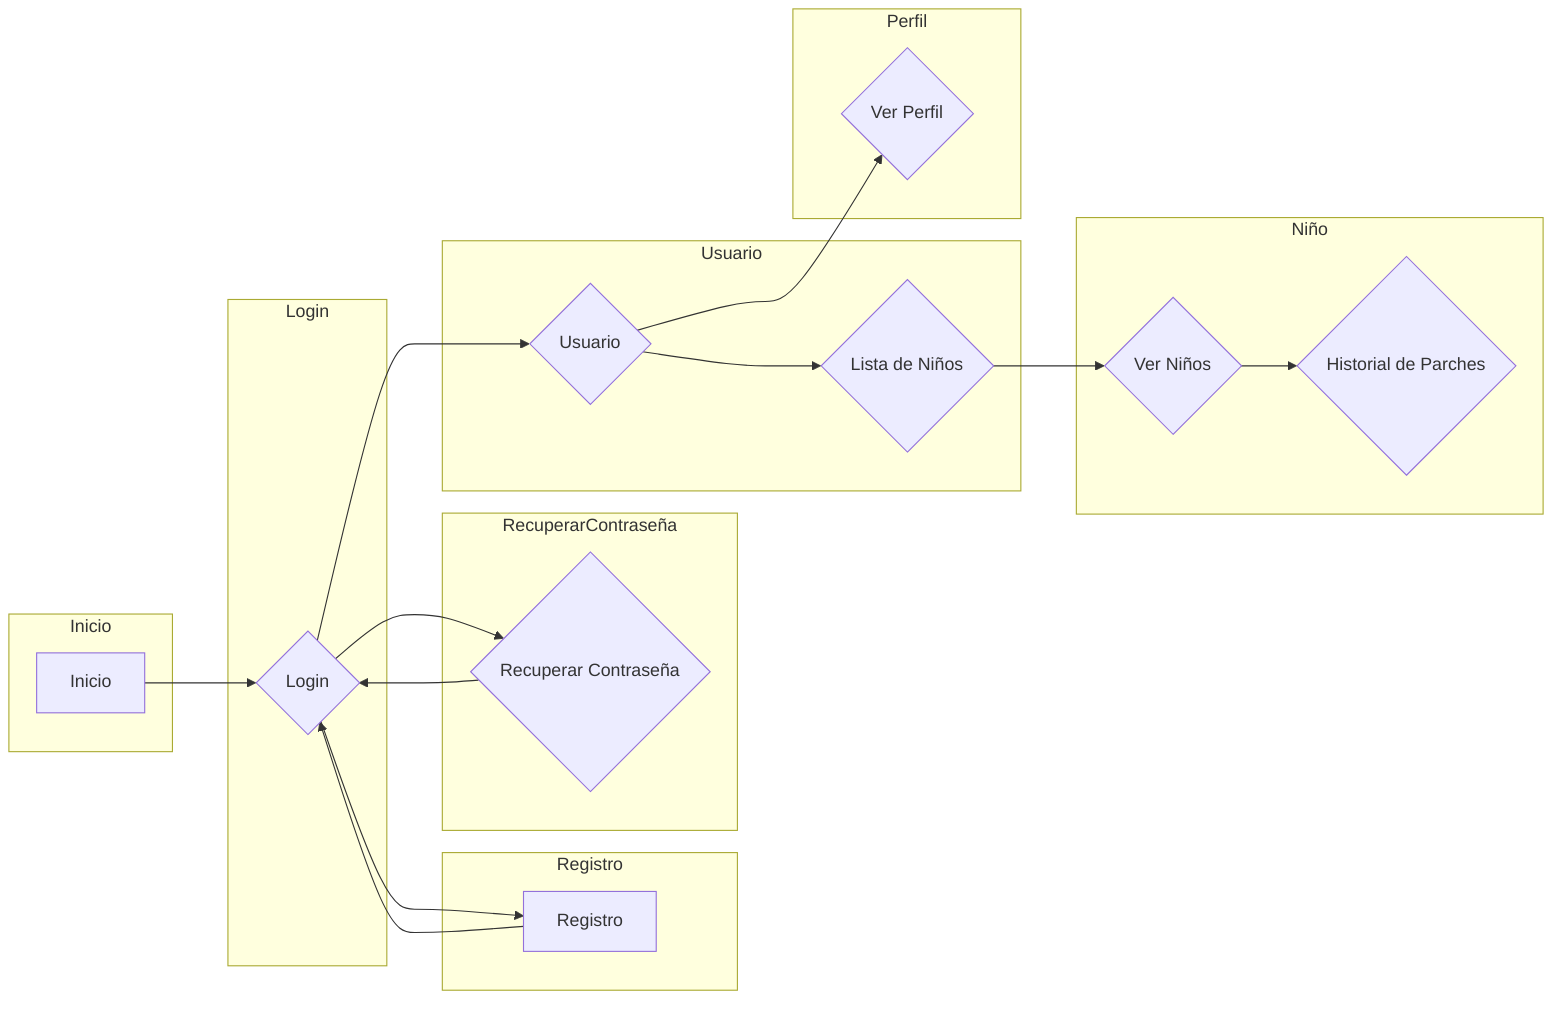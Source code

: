 graph LR
    subgraph Inicio
        A[Inicio]
    end
    subgraph Login
        B{Login}
    end
    subgraph Registro
        C[Registro]
    end
    subgraph RecuperarContraseña
        D{Recuperar Contraseña}
    end
    subgraph Usuario
        E{Usuario}
        I{Lista de Niños}
    end
    subgraph Perfil
        F{Ver Perfil}
    end
    subgraph Niño
        G{Ver Niños}
        H{Historial de Parches}
    end

    A --> B
    B --> C
    B --> D
    C --> B
    D --> B
    B --> E
    E --> F
    E --> I
    I --> G
    G --> H